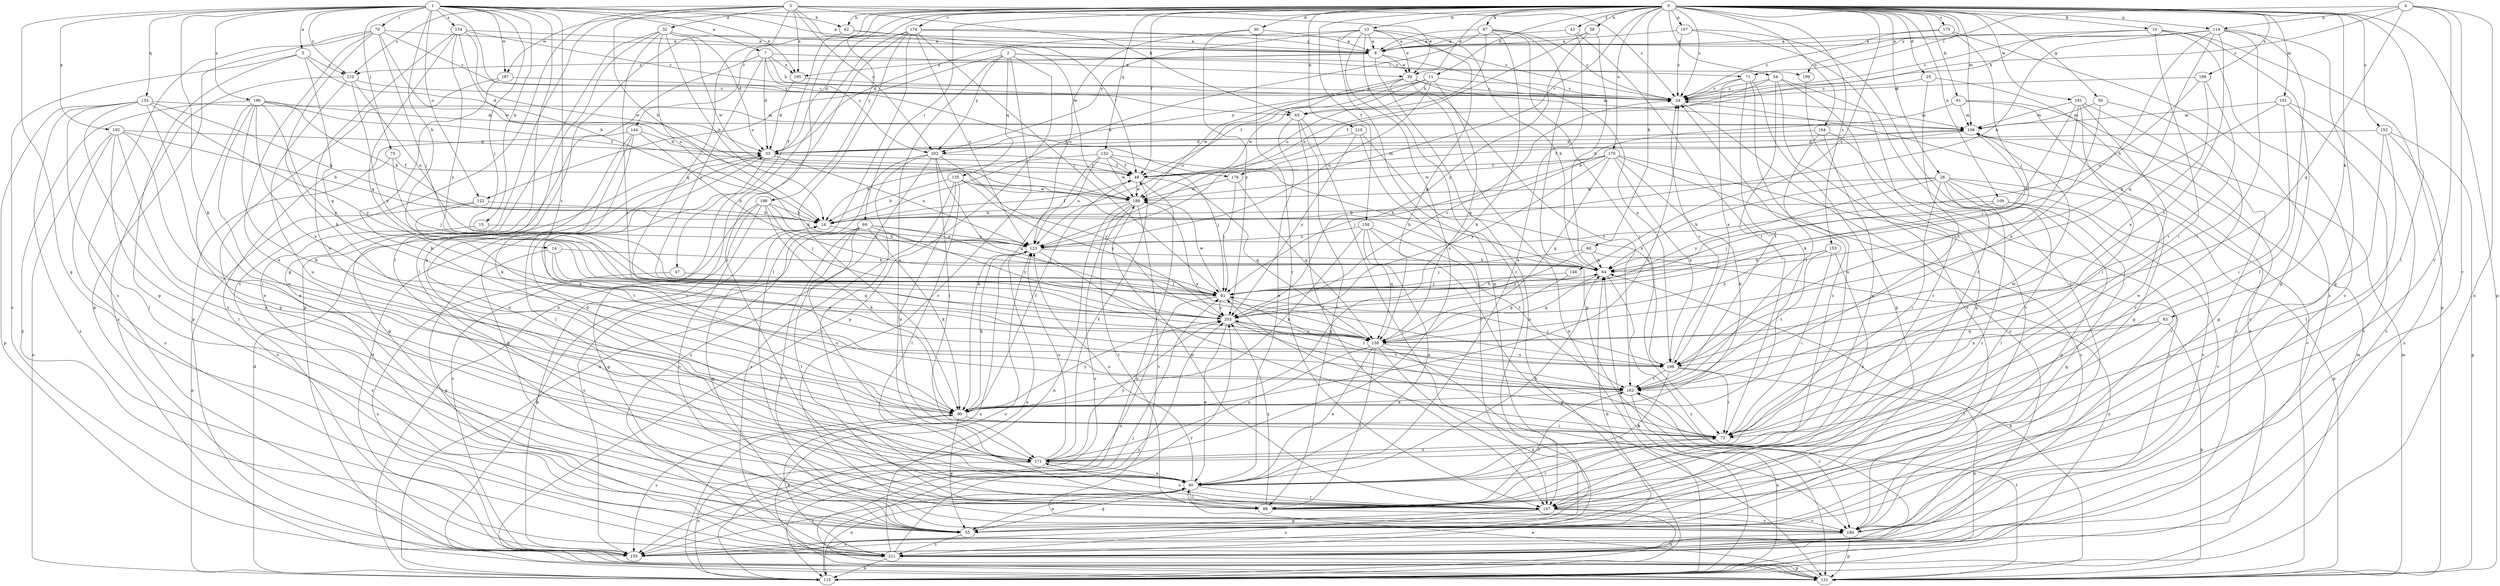 strict digraph  {
0;
1;
2;
3;
4;
5;
7;
8;
10;
11;
13;
14;
15;
16;
24;
25;
28;
30;
32;
33;
39;
40;
43;
47;
48;
50;
54;
55;
58;
60;
61;
62;
63;
64;
69;
70;
71;
72;
75;
81;
83;
87;
90;
98;
101;
106;
107;
109;
110;
114;
115;
122;
123;
131;
132;
133;
135;
138;
144;
147;
148;
152;
153;
154;
155;
158;
162;
164;
170;
171;
174;
175;
176;
180;
181;
187;
188;
189;
190;
192;
195;
196;
198;
199;
202;
203;
210;
211;
0 -> 10  [label=b];
0 -> 11  [label=b];
0 -> 13  [label=b];
0 -> 24  [label=c];
0 -> 25  [label=d];
0 -> 28  [label=d];
0 -> 30  [label=d];
0 -> 39  [label=e];
0 -> 43  [label=f];
0 -> 47  [label=f];
0 -> 48  [label=f];
0 -> 50  [label=g];
0 -> 54  [label=g];
0 -> 58  [label=h];
0 -> 60  [label=h];
0 -> 61  [label=h];
0 -> 62  [label=h];
0 -> 69  [label=i];
0 -> 83  [label=k];
0 -> 87  [label=k];
0 -> 98  [label=l];
0 -> 101  [label=m];
0 -> 106  [label=m];
0 -> 107  [label=n];
0 -> 109  [label=n];
0 -> 110  [label=n];
0 -> 114  [label=n];
0 -> 131  [label=p];
0 -> 132  [label=q];
0 -> 144  [label=r];
0 -> 147  [label=r];
0 -> 148  [label=s];
0 -> 152  [label=s];
0 -> 153  [label=s];
0 -> 158  [label=t];
0 -> 164  [label=u];
0 -> 170  [label=u];
0 -> 174  [label=v];
0 -> 175  [label=v];
0 -> 176  [label=v];
0 -> 181  [label=w];
0 -> 187  [label=w];
0 -> 189  [label=x];
0 -> 198  [label=y];
0 -> 199  [label=y];
1 -> 5  [label=a];
1 -> 7  [label=a];
1 -> 8  [label=a];
1 -> 14  [label=b];
1 -> 15  [label=b];
1 -> 55  [label=g];
1 -> 62  [label=h];
1 -> 70  [label=i];
1 -> 75  [label=j];
1 -> 81  [label=j];
1 -> 90  [label=k];
1 -> 98  [label=l];
1 -> 122  [label=o];
1 -> 133  [label=q];
1 -> 154  [label=s];
1 -> 162  [label=t];
1 -> 176  [label=v];
1 -> 187  [label=w];
1 -> 190  [label=x];
1 -> 192  [label=x];
1 -> 195  [label=x];
1 -> 210  [label=z];
2 -> 71  [label=i];
2 -> 122  [label=o];
2 -> 131  [label=p];
2 -> 135  [label=q];
2 -> 171  [label=u];
2 -> 180  [label=v];
2 -> 199  [label=y];
2 -> 202  [label=y];
3 -> 16  [label=b];
3 -> 24  [label=c];
3 -> 32  [label=d];
3 -> 39  [label=e];
3 -> 55  [label=g];
3 -> 63  [label=h];
3 -> 138  [label=q];
3 -> 155  [label=s];
3 -> 188  [label=w];
3 -> 195  [label=x];
3 -> 202  [label=y];
3 -> 210  [label=z];
4 -> 24  [label=c];
4 -> 71  [label=i];
4 -> 114  [label=n];
4 -> 115  [label=n];
4 -> 138  [label=q];
4 -> 147  [label=r];
4 -> 180  [label=v];
5 -> 33  [label=d];
5 -> 55  [label=g];
5 -> 138  [label=q];
5 -> 155  [label=s];
5 -> 210  [label=z];
7 -> 33  [label=d];
7 -> 39  [label=e];
7 -> 63  [label=h];
7 -> 81  [label=j];
7 -> 131  [label=p];
7 -> 195  [label=x];
7 -> 202  [label=y];
8 -> 39  [label=e];
8 -> 115  [label=n];
8 -> 195  [label=x];
8 -> 196  [label=x];
8 -> 210  [label=z];
10 -> 8  [label=a];
10 -> 55  [label=g];
10 -> 63  [label=h];
10 -> 72  [label=i];
10 -> 131  [label=p];
10 -> 155  [label=s];
11 -> 24  [label=c];
11 -> 48  [label=f];
11 -> 63  [label=h];
11 -> 123  [label=o];
11 -> 138  [label=q];
11 -> 188  [label=w];
11 -> 202  [label=y];
13 -> 8  [label=a];
13 -> 33  [label=d];
13 -> 39  [label=e];
13 -> 55  [label=g];
13 -> 64  [label=h];
13 -> 138  [label=q];
13 -> 147  [label=r];
13 -> 171  [label=u];
13 -> 202  [label=y];
14 -> 55  [label=g];
14 -> 64  [label=h];
14 -> 138  [label=q];
14 -> 196  [label=x];
15 -> 123  [label=o];
15 -> 211  [label=z];
16 -> 48  [label=f];
16 -> 55  [label=g];
16 -> 123  [label=o];
24 -> 106  [label=m];
24 -> 211  [label=z];
25 -> 24  [label=c];
25 -> 115  [label=n];
25 -> 162  [label=t];
28 -> 55  [label=g];
28 -> 64  [label=h];
28 -> 72  [label=i];
28 -> 98  [label=l];
28 -> 131  [label=p];
28 -> 147  [label=r];
28 -> 180  [label=v];
28 -> 188  [label=w];
28 -> 203  [label=y];
30 -> 8  [label=a];
30 -> 123  [label=o];
30 -> 147  [label=r];
30 -> 203  [label=y];
32 -> 8  [label=a];
32 -> 16  [label=b];
32 -> 33  [label=d];
32 -> 40  [label=e];
32 -> 123  [label=o];
32 -> 131  [label=p];
32 -> 162  [label=t];
32 -> 188  [label=w];
33 -> 48  [label=f];
33 -> 55  [label=g];
33 -> 90  [label=k];
33 -> 123  [label=o];
39 -> 24  [label=c];
39 -> 106  [label=m];
39 -> 115  [label=n];
39 -> 123  [label=o];
39 -> 162  [label=t];
39 -> 188  [label=w];
40 -> 24  [label=c];
40 -> 55  [label=g];
40 -> 64  [label=h];
40 -> 98  [label=l];
40 -> 115  [label=n];
40 -> 123  [label=o];
40 -> 147  [label=r];
40 -> 155  [label=s];
43 -> 8  [label=a];
43 -> 40  [label=e];
43 -> 72  [label=i];
47 -> 81  [label=j];
47 -> 155  [label=s];
48 -> 106  [label=m];
48 -> 115  [label=n];
48 -> 138  [label=q];
48 -> 188  [label=w];
50 -> 106  [label=m];
50 -> 147  [label=r];
50 -> 196  [label=x];
54 -> 24  [label=c];
54 -> 48  [label=f];
54 -> 55  [label=g];
54 -> 147  [label=r];
54 -> 162  [label=t];
54 -> 180  [label=v];
55 -> 40  [label=e];
55 -> 211  [label=z];
58 -> 8  [label=a];
58 -> 64  [label=h];
58 -> 123  [label=o];
58 -> 203  [label=y];
60 -> 64  [label=h];
60 -> 81  [label=j];
60 -> 115  [label=n];
60 -> 203  [label=y];
61 -> 16  [label=b];
61 -> 55  [label=g];
61 -> 106  [label=m];
61 -> 211  [label=z];
62 -> 8  [label=a];
62 -> 48  [label=f];
62 -> 98  [label=l];
63 -> 40  [label=e];
63 -> 98  [label=l];
63 -> 147  [label=r];
63 -> 211  [label=z];
64 -> 81  [label=j];
64 -> 138  [label=q];
64 -> 211  [label=z];
69 -> 81  [label=j];
69 -> 90  [label=k];
69 -> 98  [label=l];
69 -> 123  [label=o];
69 -> 155  [label=s];
69 -> 171  [label=u];
69 -> 180  [label=v];
69 -> 203  [label=y];
70 -> 8  [label=a];
70 -> 24  [label=c];
70 -> 40  [label=e];
70 -> 81  [label=j];
70 -> 90  [label=k];
70 -> 131  [label=p];
70 -> 155  [label=s];
70 -> 188  [label=w];
71 -> 24  [label=c];
71 -> 55  [label=g];
71 -> 90  [label=k];
71 -> 171  [label=u];
71 -> 196  [label=x];
72 -> 81  [label=j];
72 -> 106  [label=m];
72 -> 171  [label=u];
75 -> 48  [label=f];
75 -> 81  [label=j];
75 -> 211  [label=z];
81 -> 64  [label=h];
81 -> 155  [label=s];
81 -> 162  [label=t];
81 -> 188  [label=w];
81 -> 203  [label=y];
83 -> 98  [label=l];
83 -> 131  [label=p];
83 -> 138  [label=q];
83 -> 196  [label=x];
87 -> 8  [label=a];
87 -> 16  [label=b];
87 -> 24  [label=c];
87 -> 72  [label=i];
87 -> 90  [label=k];
87 -> 123  [label=o];
87 -> 131  [label=p];
90 -> 24  [label=c];
90 -> 48  [label=f];
90 -> 55  [label=g];
90 -> 72  [label=i];
90 -> 155  [label=s];
90 -> 203  [label=y];
98 -> 72  [label=i];
98 -> 162  [label=t];
98 -> 180  [label=v];
98 -> 203  [label=y];
101 -> 64  [label=h];
101 -> 72  [label=i];
101 -> 106  [label=m];
101 -> 155  [label=s];
101 -> 211  [label=z];
106 -> 33  [label=d];
106 -> 48  [label=f];
106 -> 81  [label=j];
107 -> 8  [label=a];
107 -> 24  [label=c];
107 -> 147  [label=r];
107 -> 180  [label=v];
109 -> 16  [label=b];
109 -> 55  [label=g];
109 -> 81  [label=j];
109 -> 180  [label=v];
110 -> 33  [label=d];
110 -> 147  [label=r];
110 -> 196  [label=x];
110 -> 203  [label=y];
114 -> 8  [label=a];
114 -> 16  [label=b];
114 -> 24  [label=c];
114 -> 55  [label=g];
114 -> 64  [label=h];
114 -> 72  [label=i];
114 -> 98  [label=l];
114 -> 138  [label=q];
114 -> 162  [label=t];
115 -> 33  [label=d];
115 -> 64  [label=h];
115 -> 106  [label=m];
115 -> 203  [label=y];
122 -> 16  [label=b];
122 -> 115  [label=n];
122 -> 162  [label=t];
123 -> 64  [label=h];
123 -> 72  [label=i];
123 -> 90  [label=k];
123 -> 115  [label=n];
131 -> 16  [label=b];
131 -> 24  [label=c];
131 -> 40  [label=e];
131 -> 64  [label=h];
131 -> 81  [label=j];
131 -> 106  [label=m];
131 -> 123  [label=o];
131 -> 162  [label=t];
132 -> 16  [label=b];
132 -> 48  [label=f];
132 -> 64  [label=h];
132 -> 81  [label=j];
132 -> 90  [label=k];
132 -> 123  [label=o];
132 -> 188  [label=w];
133 -> 16  [label=b];
133 -> 40  [label=e];
133 -> 98  [label=l];
133 -> 106  [label=m];
133 -> 131  [label=p];
133 -> 147  [label=r];
133 -> 203  [label=y];
133 -> 211  [label=z];
135 -> 16  [label=b];
135 -> 64  [label=h];
135 -> 98  [label=l];
135 -> 171  [label=u];
135 -> 188  [label=w];
135 -> 203  [label=y];
135 -> 211  [label=z];
138 -> 40  [label=e];
138 -> 98  [label=l];
138 -> 155  [label=s];
138 -> 171  [label=u];
138 -> 180  [label=v];
138 -> 196  [label=x];
138 -> 203  [label=y];
144 -> 33  [label=d];
144 -> 40  [label=e];
144 -> 55  [label=g];
144 -> 64  [label=h];
144 -> 90  [label=k];
144 -> 98  [label=l];
147 -> 55  [label=g];
147 -> 115  [label=n];
147 -> 171  [label=u];
147 -> 180  [label=v];
147 -> 188  [label=w];
147 -> 211  [label=z];
148 -> 81  [label=j];
148 -> 138  [label=q];
152 -> 33  [label=d];
152 -> 98  [label=l];
152 -> 131  [label=p];
152 -> 147  [label=r];
152 -> 211  [label=z];
153 -> 40  [label=e];
153 -> 64  [label=h];
153 -> 72  [label=i];
153 -> 162  [label=t];
153 -> 203  [label=y];
154 -> 8  [label=a];
154 -> 16  [label=b];
154 -> 24  [label=c];
154 -> 138  [label=q];
154 -> 171  [label=u];
154 -> 188  [label=w];
154 -> 203  [label=y];
155 -> 33  [label=d];
155 -> 64  [label=h];
158 -> 40  [label=e];
158 -> 90  [label=k];
158 -> 123  [label=o];
158 -> 131  [label=p];
158 -> 138  [label=q];
158 -> 162  [label=t];
162 -> 90  [label=k];
162 -> 115  [label=n];
162 -> 180  [label=v];
164 -> 33  [label=d];
164 -> 162  [label=t];
164 -> 171  [label=u];
164 -> 180  [label=v];
170 -> 48  [label=f];
170 -> 81  [label=j];
170 -> 90  [label=k];
170 -> 138  [label=q];
170 -> 155  [label=s];
170 -> 188  [label=w];
170 -> 196  [label=x];
170 -> 203  [label=y];
170 -> 211  [label=z];
171 -> 33  [label=d];
171 -> 40  [label=e];
171 -> 48  [label=f];
171 -> 115  [label=n];
171 -> 123  [label=o];
171 -> 203  [label=y];
174 -> 8  [label=a];
174 -> 24  [label=c];
174 -> 33  [label=d];
174 -> 81  [label=j];
174 -> 90  [label=k];
174 -> 98  [label=l];
174 -> 115  [label=n];
174 -> 123  [label=o];
174 -> 155  [label=s];
175 -> 8  [label=a];
175 -> 24  [label=c];
175 -> 81  [label=j];
175 -> 211  [label=z];
176 -> 81  [label=j];
176 -> 138  [label=q];
176 -> 188  [label=w];
180 -> 131  [label=p];
180 -> 155  [label=s];
181 -> 40  [label=e];
181 -> 55  [label=g];
181 -> 64  [label=h];
181 -> 72  [label=i];
181 -> 106  [label=m];
181 -> 196  [label=x];
187 -> 24  [label=c];
187 -> 55  [label=g];
187 -> 90  [label=k];
188 -> 16  [label=b];
188 -> 98  [label=l];
188 -> 115  [label=n];
188 -> 155  [label=s];
188 -> 180  [label=v];
188 -> 196  [label=x];
189 -> 24  [label=c];
189 -> 123  [label=o];
189 -> 162  [label=t];
189 -> 196  [label=x];
190 -> 16  [label=b];
190 -> 40  [label=e];
190 -> 48  [label=f];
190 -> 90  [label=k];
190 -> 106  [label=m];
190 -> 171  [label=u];
190 -> 196  [label=x];
190 -> 203  [label=y];
190 -> 211  [label=z];
192 -> 16  [label=b];
192 -> 33  [label=d];
192 -> 40  [label=e];
192 -> 72  [label=i];
192 -> 115  [label=n];
192 -> 147  [label=r];
192 -> 211  [label=z];
195 -> 24  [label=c];
195 -> 33  [label=d];
196 -> 24  [label=c];
196 -> 40  [label=e];
196 -> 72  [label=i];
196 -> 81  [label=j];
196 -> 115  [label=n];
196 -> 162  [label=t];
198 -> 16  [label=b];
198 -> 55  [label=g];
198 -> 64  [label=h];
198 -> 81  [label=j];
198 -> 90  [label=k];
198 -> 155  [label=s];
198 -> 180  [label=v];
199 -> 180  [label=v];
202 -> 48  [label=f];
202 -> 72  [label=i];
202 -> 115  [label=n];
202 -> 138  [label=q];
202 -> 147  [label=r];
202 -> 203  [label=y];
202 -> 211  [label=z];
203 -> 24  [label=c];
203 -> 40  [label=e];
203 -> 72  [label=i];
203 -> 138  [label=q];
203 -> 162  [label=t];
210 -> 24  [label=c];
210 -> 123  [label=o];
210 -> 155  [label=s];
210 -> 171  [label=u];
210 -> 203  [label=y];
211 -> 90  [label=k];
211 -> 115  [label=n];
211 -> 123  [label=o];
211 -> 131  [label=p];
211 -> 203  [label=y];
}
